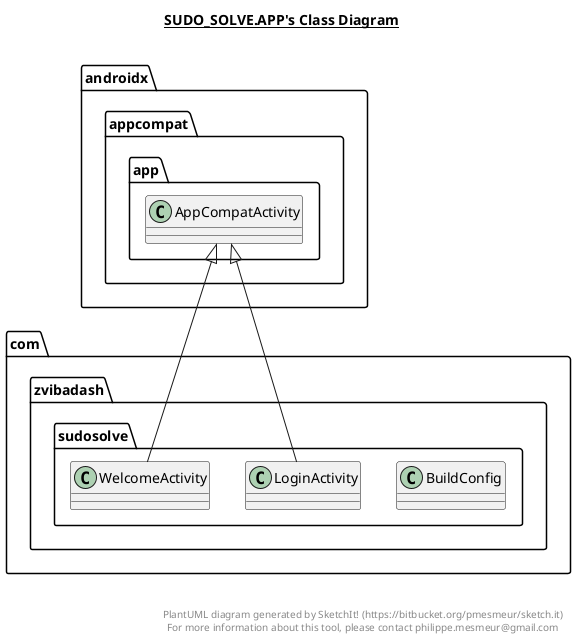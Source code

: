 @startuml

title __SUDO_SOLVE.APP's Class Diagram__\n

  namespace com.zvibadash.sudosolve {
    class com.zvibadash.sudosolve.BuildConfig {
    }
  }
  

  namespace com.zvibadash.sudosolve {
    class com.zvibadash.sudosolve.LoginActivity {
    }
  }
  

  namespace com.zvibadash.sudosolve {
    class com.zvibadash.sudosolve.WelcomeActivity {
    }
  }
  

  com.zvibadash.sudosolve.LoginActivity -up-|> androidx.appcompat.app.AppCompatActivity
  com.zvibadash.sudosolve.WelcomeActivity -up-|> androidx.appcompat.app.AppCompatActivity


right footer


PlantUML diagram generated by SketchIt! (https://bitbucket.org/pmesmeur/sketch.it)
For more information about this tool, please contact philippe.mesmeur@gmail.com
endfooter

@enduml
